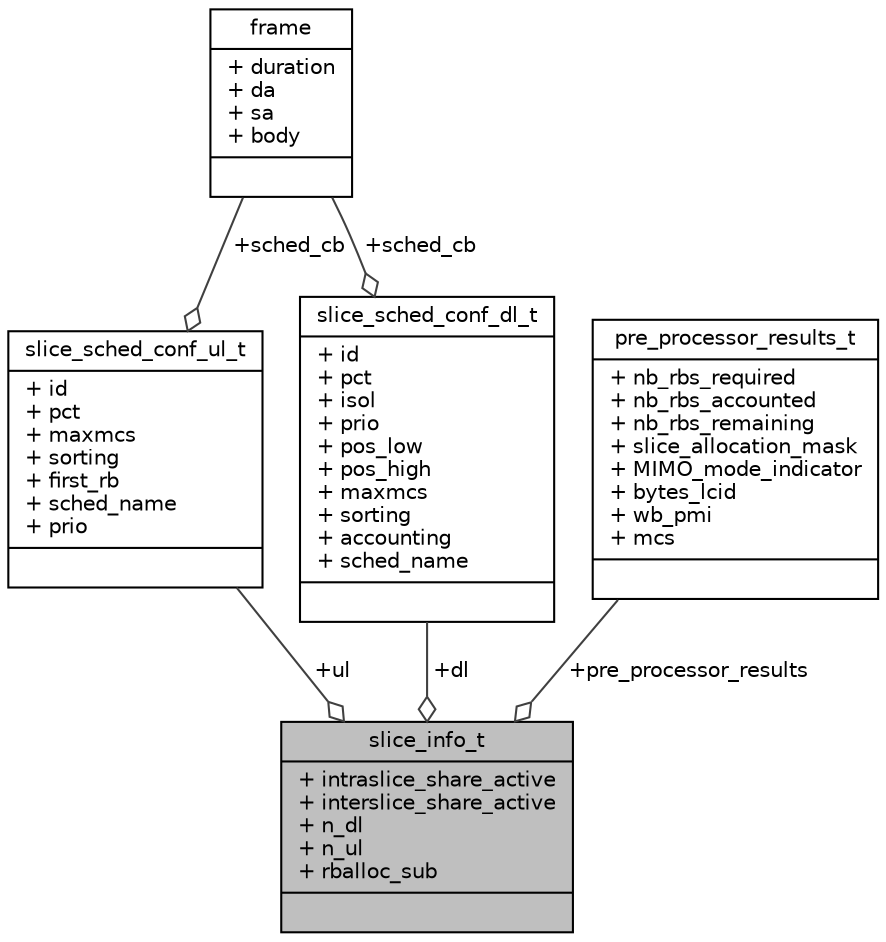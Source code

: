 digraph "slice_info_t"
{
 // LATEX_PDF_SIZE
  edge [fontname="Helvetica",fontsize="10",labelfontname="Helvetica",labelfontsize="10"];
  node [fontname="Helvetica",fontsize="10",shape=record];
  Node1 [label="{slice_info_t\n|+ intraslice_share_active\l+ interslice_share_active\l+ n_dl\l+ n_ul\l+ rballoc_sub\l|}",height=0.2,width=0.4,color="black", fillcolor="grey75", style="filled", fontcolor="black",tooltip=" "];
  Node2 -> Node1 [color="grey25",fontsize="10",style="solid",label=" +ul" ,arrowhead="odiamond",fontname="Helvetica"];
  Node2 [label="{slice_sched_conf_ul_t\n|+ id\l+ pct\l+ maxmcs\l+ sorting\l+ first_rb\l+ sched_name\l+ prio\l|}",height=0.2,width=0.4,color="black", fillcolor="white", style="filled",URL="$structslice__sched__conf__ul__t.html",tooltip=" "];
  Node3 -> Node2 [color="grey25",fontsize="10",style="solid",label=" +sched_cb" ,arrowhead="odiamond",fontname="Helvetica"];
  Node3 [label="{frame\n|+ duration\l+ da\l+ sa\l+ body\l|}",height=0.2,width=0.4,color="black", fillcolor="white", style="filled",URL="$structframe.html",tooltip="the frame structure is ..."];
  Node4 -> Node1 [color="grey25",fontsize="10",style="solid",label=" +dl" ,arrowhead="odiamond",fontname="Helvetica"];
  Node4 [label="{slice_sched_conf_dl_t\n|+ id\l+ pct\l+ isol\l+ prio\l+ pos_low\l+ pos_high\l+ maxmcs\l+ sorting\l+ accounting\l+ sched_name\l|}",height=0.2,width=0.4,color="black", fillcolor="white", style="filled",URL="$structslice__sched__conf__dl__t.html",tooltip=" "];
  Node3 -> Node4 [color="grey25",fontsize="10",style="solid",label=" +sched_cb" ,arrowhead="odiamond",fontname="Helvetica"];
  Node5 -> Node1 [color="grey25",fontsize="10",style="solid",label=" +pre_processor_results" ,arrowhead="odiamond",fontname="Helvetica"];
  Node5 [label="{pre_processor_results_t\n|+ nb_rbs_required\l+ nb_rbs_accounted\l+ nb_rbs_remaining\l+ slice_allocation_mask\l+ MIMO_mode_indicator\l+ bytes_lcid\l+ wb_pmi\l+ mcs\l|}",height=0.2,width=0.4,color="black", fillcolor="white", style="filled",URL="$structpre__processor__results__t.html",tooltip="Structure for saving the output of each pre_processor instance."];
}
